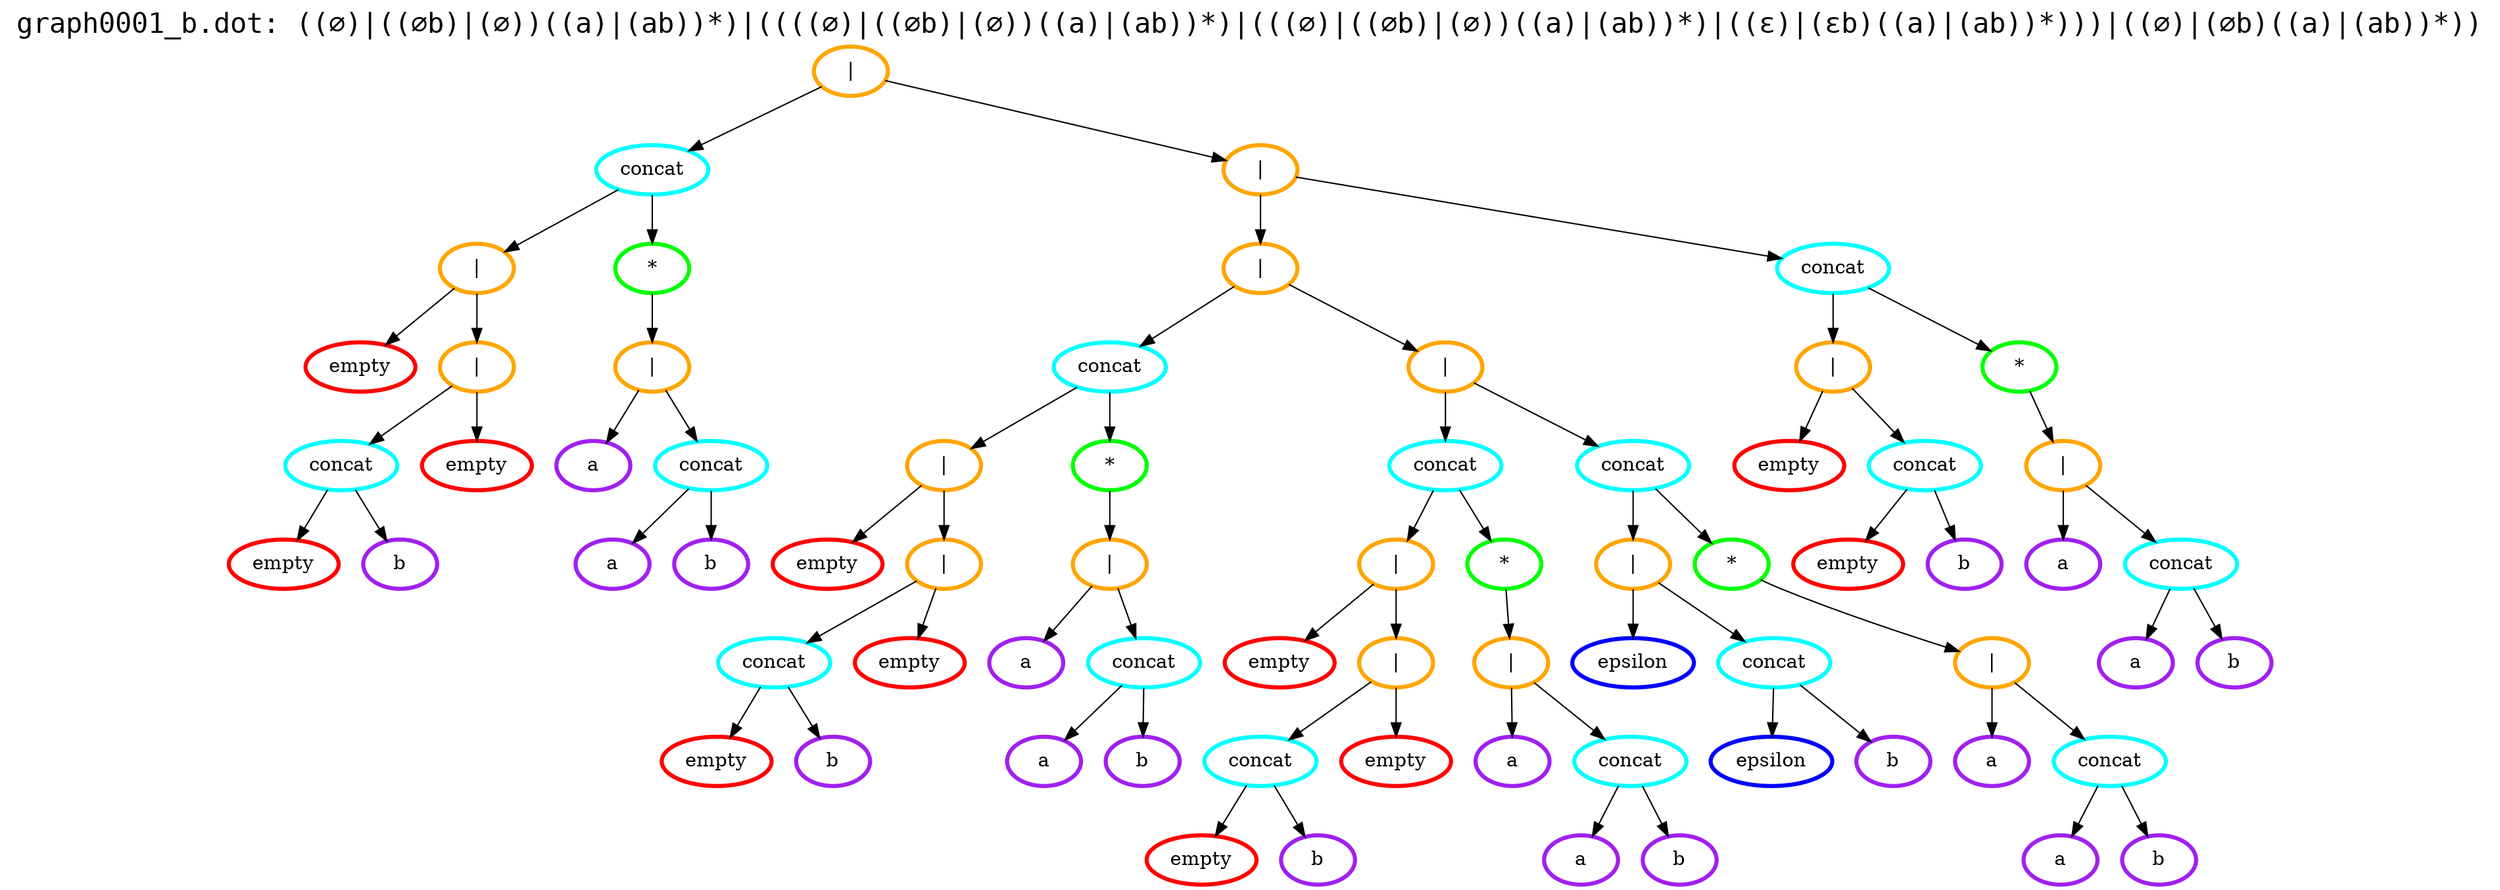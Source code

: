 digraph G {
  labelloc="t";
  label="graph0001_b.dot: ((∅)|((∅b)|(∅))((a)|(ab))*)|((((∅)|((∅b)|(∅))((a)|(ab))*)|(((∅)|((∅b)|(∅))((a)|(ab))*)|((ε)|(εb)((a)|(ab))*)))|((∅)|(∅b)((a)|(ab))*))";
  fontsize=20;
  fontname="Courier";
  tgwiydnufawvvrgrutfbhocpgynvpg [label="|", color="orange", penwidth=3];
  tgwiydnufawvvrgrutfbhocpgynvpg -> kgceaqpzwpmkplmvbbqcnzjgnagrln;
  kgceaqpzwpmkplmvbbqcnzjgnagrln [label="concat", color="cyan", penwidth=3];
  kgceaqpzwpmkplmvbbqcnzjgnagrln -> lbphqzjxsnnfgrazvbgsrmrxihqukm;
  lbphqzjxsnnfgrazvbgsrmrxihqukm [label="|", color="orange", penwidth=3];
  lbphqzjxsnnfgrazvbgsrmrxihqukm -> tivqywrytublsbjhibnjearypaywzz;
  tivqywrytublsbjhibnjearypaywzz [label="empty", color="red", penwidth=3];
  lbphqzjxsnnfgrazvbgsrmrxihqukm -> flwbsukytdspyoqjynfwgpubanqvqw;
  flwbsukytdspyoqjynfwgpubanqvqw [label="|", color="orange", penwidth=3];
  flwbsukytdspyoqjynfwgpubanqvqw -> ucncojnzjqtfywupgdbvmsyupbzwgt;
  ucncojnzjqtfywupgdbvmsyupbzwgt [label="concat", color="cyan", penwidth=3];
  ucncojnzjqtfywupgdbvmsyupbzwgt -> jykocpbkcfkdsdemmfujnczqrwbjxu;
  jykocpbkcfkdsdemmfujnczqrwbjxu [label="empty", color="red", penwidth=3];
  ucncojnzjqtfywupgdbvmsyupbzwgt -> nghibejhaadwbzwaxnprutlskainzy;
  nghibejhaadwbzwaxnprutlskainzy [label="b", color="purple", penwidth=3];
  flwbsukytdspyoqjynfwgpubanqvqw -> klloywrryfdodnsafsjjnnopnqcgmw;
  klloywrryfdodnsafsjjnnopnqcgmw [label="empty", color="red", penwidth=3];
  kgceaqpzwpmkplmvbbqcnzjgnagrln -> zfgjdequhxshwmuziqpfhhafitfbez;
  zfgjdequhxshwmuziqpfhhafitfbez [label="*", color="green", penwidth=3];
  zfgjdequhxshwmuziqpfhhafitfbez -> khcssqjblhjnwbyztbxmhszntwjrtl;
  khcssqjblhjnwbyztbxmhszntwjrtl [label="|", color="orange", penwidth=3];
  khcssqjblhjnwbyztbxmhszntwjrtl -> xfacshoqumificmsovqpnqeeingaxf;
  xfacshoqumificmsovqpnqeeingaxf [label="a", color="purple", penwidth=3];
  khcssqjblhjnwbyztbxmhszntwjrtl -> rcdlftljhsxbxlqtawjroibuzyytxt;
  rcdlftljhsxbxlqtawjroibuzyytxt [label="concat", color="cyan", penwidth=3];
  rcdlftljhsxbxlqtawjroibuzyytxt -> gamnievdfinmpamzffpnycemekayfo;
  gamnievdfinmpamzffpnycemekayfo [label="a", color="purple", penwidth=3];
  rcdlftljhsxbxlqtawjroibuzyytxt -> wpnbarcvlvotznjnnvbkcvqqckebyw;
  wpnbarcvlvotznjnnvbkcvqqckebyw [label="b", color="purple", penwidth=3];
  tgwiydnufawvvrgrutfbhocpgynvpg -> bmbbssxyjhowcoizpbdcqssohlvtye;
  bmbbssxyjhowcoizpbdcqssohlvtye [label="|", color="orange", penwidth=3];
  bmbbssxyjhowcoizpbdcqssohlvtye -> tguvwohajhsnbsnetbvidrtslchlhk;
  tguvwohajhsnbsnetbvidrtslchlhk [label="|", color="orange", penwidth=3];
  tguvwohajhsnbsnetbvidrtslchlhk -> uzzrrquqwnbbjtlywgepvmivssggfi;
  uzzrrquqwnbbjtlywgepvmivssggfi [label="concat", color="cyan", penwidth=3];
  uzzrrquqwnbbjtlywgepvmivssggfi -> xjaepuftoxmdxhywodmdtfpxdqoaqk;
  xjaepuftoxmdxhywodmdtfpxdqoaqk [label="|", color="orange", penwidth=3];
  xjaepuftoxmdxhywodmdtfpxdqoaqk -> nisxphacojlvnvdfugxnjjgkanzdca;
  nisxphacojlvnvdfugxnjjgkanzdca [label="empty", color="red", penwidth=3];
  xjaepuftoxmdxhywodmdtfpxdqoaqk -> fvwyeqmaiaauytacjxicywxfqxwwho;
  fvwyeqmaiaauytacjxicywxfqxwwho [label="|", color="orange", penwidth=3];
  fvwyeqmaiaauytacjxicywxfqxwwho -> znopmuzdfqdilhdlarjjpmuumfujba;
  znopmuzdfqdilhdlarjjpmuumfujba [label="concat", color="cyan", penwidth=3];
  znopmuzdfqdilhdlarjjpmuumfujba -> dcqvubwplkagcpiqqcirefruiyuazg;
  dcqvubwplkagcpiqqcirefruiyuazg [label="empty", color="red", penwidth=3];
  znopmuzdfqdilhdlarjjpmuumfujba -> imyoncastpnxlpxvesbpgcyuafpqse;
  imyoncastpnxlpxvesbpgcyuafpqse [label="b", color="purple", penwidth=3];
  fvwyeqmaiaauytacjxicywxfqxwwho -> fvpymujuswmsanpwserpqznakhsnnk;
  fvpymujuswmsanpwserpqznakhsnnk [label="empty", color="red", penwidth=3];
  uzzrrquqwnbbjtlywgepvmivssggfi -> eagzylvaszhxdnbqypjbvzzbfmihdu;
  eagzylvaszhxdnbqypjbvzzbfmihdu [label="*", color="green", penwidth=3];
  eagzylvaszhxdnbqypjbvzzbfmihdu -> cijzmpoxpqcrfajyxiialugvwecjvn;
  cijzmpoxpqcrfajyxiialugvwecjvn [label="|", color="orange", penwidth=3];
  cijzmpoxpqcrfajyxiialugvwecjvn -> dsekuhanvwjdueteutonftyxrnpigm;
  dsekuhanvwjdueteutonftyxrnpigm [label="a", color="purple", penwidth=3];
  cijzmpoxpqcrfajyxiialugvwecjvn -> ofwxsekasvcbopaugsmvjtdppgdpae;
  ofwxsekasvcbopaugsmvjtdppgdpae [label="concat", color="cyan", penwidth=3];
  ofwxsekasvcbopaugsmvjtdppgdpae -> lqtkmfeuabnlinlnjwuterbyoelbdo;
  lqtkmfeuabnlinlnjwuterbyoelbdo [label="a", color="purple", penwidth=3];
  ofwxsekasvcbopaugsmvjtdppgdpae -> iwtokmhgupzcujfsnjvloxobwducaa;
  iwtokmhgupzcujfsnjvloxobwducaa [label="b", color="purple", penwidth=3];
  tguvwohajhsnbsnetbvidrtslchlhk -> oizlpxgghxuxophuipyjngumwxogrq;
  oizlpxgghxuxophuipyjngumwxogrq [label="|", color="orange", penwidth=3];
  oizlpxgghxuxophuipyjngumwxogrq -> casvecxedaakhmcjdbbmqpbttwwhtr;
  casvecxedaakhmcjdbbmqpbttwwhtr [label="concat", color="cyan", penwidth=3];
  casvecxedaakhmcjdbbmqpbttwwhtr -> qgabzcxofyyygxhfnukoajpurggcez;
  qgabzcxofyyygxhfnukoajpurggcez [label="|", color="orange", penwidth=3];
  qgabzcxofyyygxhfnukoajpurggcez -> uvlaxcodhirtatenxzzuisaxpbijyl;
  uvlaxcodhirtatenxzzuisaxpbijyl [label="empty", color="red", penwidth=3];
  qgabzcxofyyygxhfnukoajpurggcez -> kgfvgjtulxgtcrjrubkqomlwysegxw;
  kgfvgjtulxgtcrjrubkqomlwysegxw [label="|", color="orange", penwidth=3];
  kgfvgjtulxgtcrjrubkqomlwysegxw -> vxzsrqztxvuwkbmfgkuzsksvpluumf;
  vxzsrqztxvuwkbmfgkuzsksvpluumf [label="concat", color="cyan", penwidth=3];
  vxzsrqztxvuwkbmfgkuzsksvpluumf -> fzsvkhvxewqkvzhmadfiadniihanlq;
  fzsvkhvxewqkvzhmadfiadniihanlq [label="empty", color="red", penwidth=3];
  vxzsrqztxvuwkbmfgkuzsksvpluumf -> rcfqksfvgjnjeslfchmvauvfxsavya;
  rcfqksfvgjnjeslfchmvauvfxsavya [label="b", color="purple", penwidth=3];
  kgfvgjtulxgtcrjrubkqomlwysegxw -> gsumwhezmhlzteaihhvghflyhooqiu;
  gsumwhezmhlzteaihhvghflyhooqiu [label="empty", color="red", penwidth=3];
  casvecxedaakhmcjdbbmqpbttwwhtr -> afzaqlhxgbvbtaeonppfzzwhrluwmf;
  afzaqlhxgbvbtaeonppfzzwhrluwmf [label="*", color="green", penwidth=3];
  afzaqlhxgbvbtaeonppfzzwhrluwmf -> cclwzpoalbauelycrubmqouosqyvdq;
  cclwzpoalbauelycrubmqouosqyvdq [label="|", color="orange", penwidth=3];
  cclwzpoalbauelycrubmqouosqyvdq -> ueusvhxklbbbkbabbchzzaxcieudkk;
  ueusvhxklbbbkbabbchzzaxcieudkk [label="a", color="purple", penwidth=3];
  cclwzpoalbauelycrubmqouosqyvdq -> uiyinlatwuwzlavaejixsbwknhcwqq;
  uiyinlatwuwzlavaejixsbwknhcwqq [label="concat", color="cyan", penwidth=3];
  uiyinlatwuwzlavaejixsbwknhcwqq -> nkoeeqkdykksaxsadgebcdsixbwoiv;
  nkoeeqkdykksaxsadgebcdsixbwoiv [label="a", color="purple", penwidth=3];
  uiyinlatwuwzlavaejixsbwknhcwqq -> ifiyadvdkhauvwspsxcqykfrastphf;
  ifiyadvdkhauvwspsxcqykfrastphf [label="b", color="purple", penwidth=3];
  oizlpxgghxuxophuipyjngumwxogrq -> rfztsztmbvocmjeoqoynexqquauoqv;
  rfztsztmbvocmjeoqoynexqquauoqv [label="concat", color="cyan", penwidth=3];
  rfztsztmbvocmjeoqoynexqquauoqv -> hiectcnruhvkbhxnolofegivlwqoog;
  hiectcnruhvkbhxnolofegivlwqoog [label="|", color="orange", penwidth=3];
  hiectcnruhvkbhxnolofegivlwqoog -> rjdpxlgbimnarlqiwrxxswwnocxpeq;
  rjdpxlgbimnarlqiwrxxswwnocxpeq [label="epsilon", color="blue", penwidth=3];
  hiectcnruhvkbhxnolofegivlwqoog -> qfiblsthzucftgvbgjdvnuczjdqqye;
  qfiblsthzucftgvbgjdvnuczjdqqye [label="concat", color="cyan", penwidth=3];
  qfiblsthzucftgvbgjdvnuczjdqqye -> qvhtzvntieafzeyrpmntmkpdrvsjky;
  qvhtzvntieafzeyrpmntmkpdrvsjky [label="epsilon", color="blue", penwidth=3];
  qfiblsthzucftgvbgjdvnuczjdqqye -> goqprryxhmauaxrdldhudvjsaulsqg;
  goqprryxhmauaxrdldhudvjsaulsqg [label="b", color="purple", penwidth=3];
  rfztsztmbvocmjeoqoynexqquauoqv -> orbxintcyadhrxxgdxhogxjtmkjhwt;
  orbxintcyadhrxxgdxhogxjtmkjhwt [label="*", color="green", penwidth=3];
  orbxintcyadhrxxgdxhogxjtmkjhwt -> mmzaicuunkurhpvmolfkufzkuyqqdn;
  mmzaicuunkurhpvmolfkufzkuyqqdn [label="|", color="orange", penwidth=3];
  mmzaicuunkurhpvmolfkufzkuyqqdn -> oynifmztwzstmgajffsjognybluyrh;
  oynifmztwzstmgajffsjognybluyrh [label="a", color="purple", penwidth=3];
  mmzaicuunkurhpvmolfkufzkuyqqdn -> wraqepxnrpibqrakjtxmabhjdannbt;
  wraqepxnrpibqrakjtxmabhjdannbt [label="concat", color="cyan", penwidth=3];
  wraqepxnrpibqrakjtxmabhjdannbt -> weheolejpmjdjojphqirsuetnhwski;
  weheolejpmjdjojphqirsuetnhwski [label="a", color="purple", penwidth=3];
  wraqepxnrpibqrakjtxmabhjdannbt -> ckfztohbrwdhseoodxdeknnoasougp;
  ckfztohbrwdhseoodxdeknnoasougp [label="b", color="purple", penwidth=3];
  bmbbssxyjhowcoizpbdcqssohlvtye -> jhyzoihnmxyqtvsbgswhexsxyrttxf;
  jhyzoihnmxyqtvsbgswhexsxyrttxf [label="concat", color="cyan", penwidth=3];
  jhyzoihnmxyqtvsbgswhexsxyrttxf -> xidzsnkieacharxjaoldefjtrutxnv;
  xidzsnkieacharxjaoldefjtrutxnv [label="|", color="orange", penwidth=3];
  xidzsnkieacharxjaoldefjtrutxnv -> hjrrcjkipxjpflyinoqynxsppxzxqa;
  hjrrcjkipxjpflyinoqynxsppxzxqa [label="empty", color="red", penwidth=3];
  xidzsnkieacharxjaoldefjtrutxnv -> ysfvysffvtjudbswadyndfkhstnxog;
  ysfvysffvtjudbswadyndfkhstnxog [label="concat", color="cyan", penwidth=3];
  ysfvysffvtjudbswadyndfkhstnxog -> hhwdzlehxicjwyklpgcnffaxbsnbwz;
  hhwdzlehxicjwyklpgcnffaxbsnbwz [label="empty", color="red", penwidth=3];
  ysfvysffvtjudbswadyndfkhstnxog -> pajnekywoyhoavfzmrpbggmnficsld;
  pajnekywoyhoavfzmrpbggmnficsld [label="b", color="purple", penwidth=3];
  jhyzoihnmxyqtvsbgswhexsxyrttxf -> rbgrqzzrszccrtwhmdyiiykypjbvzv;
  rbgrqzzrszccrtwhmdyiiykypjbvzv [label="*", color="green", penwidth=3];
  rbgrqzzrszccrtwhmdyiiykypjbvzv -> jxcrgptmxvkkywkkwsngvvgqxchele;
  jxcrgptmxvkkywkkwsngvvgqxchele [label="|", color="orange", penwidth=3];
  jxcrgptmxvkkywkkwsngvvgqxchele -> yfhxorfxcfjnzrfjrrxbkbvlrwmvax;
  yfhxorfxcfjnzrfjrrxbkbvlrwmvax [label="a", color="purple", penwidth=3];
  jxcrgptmxvkkywkkwsngvvgqxchele -> demiswvfitenaifkcobixseturxqpr;
  demiswvfitenaifkcobixseturxqpr [label="concat", color="cyan", penwidth=3];
  demiswvfitenaifkcobixseturxqpr -> weajrqsquuvyzalyyplbgaargtehyn;
  weajrqsquuvyzalyyplbgaargtehyn [label="a", color="purple", penwidth=3];
  demiswvfitenaifkcobixseturxqpr -> henbfqkyqiksntimxdvxxuaqpeirsp;
  henbfqkyqiksntimxdvxxuaqpeirsp [label="b", color="purple", penwidth=3];
}
